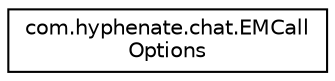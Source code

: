 digraph "类继承关系图"
{
  edge [fontname="Helvetica",fontsize="10",labelfontname="Helvetica",labelfontsize="10"];
  node [fontname="Helvetica",fontsize="10",shape=record];
  rankdir="LR";
  Node1 [label="com.hyphenate.chat.EMCall\lOptions",height=0.2,width=0.4,color="black", fillcolor="white", style="filled",URL="$classcom_1_1hyphenate_1_1chat_1_1EMCallOptions.html"];
}
